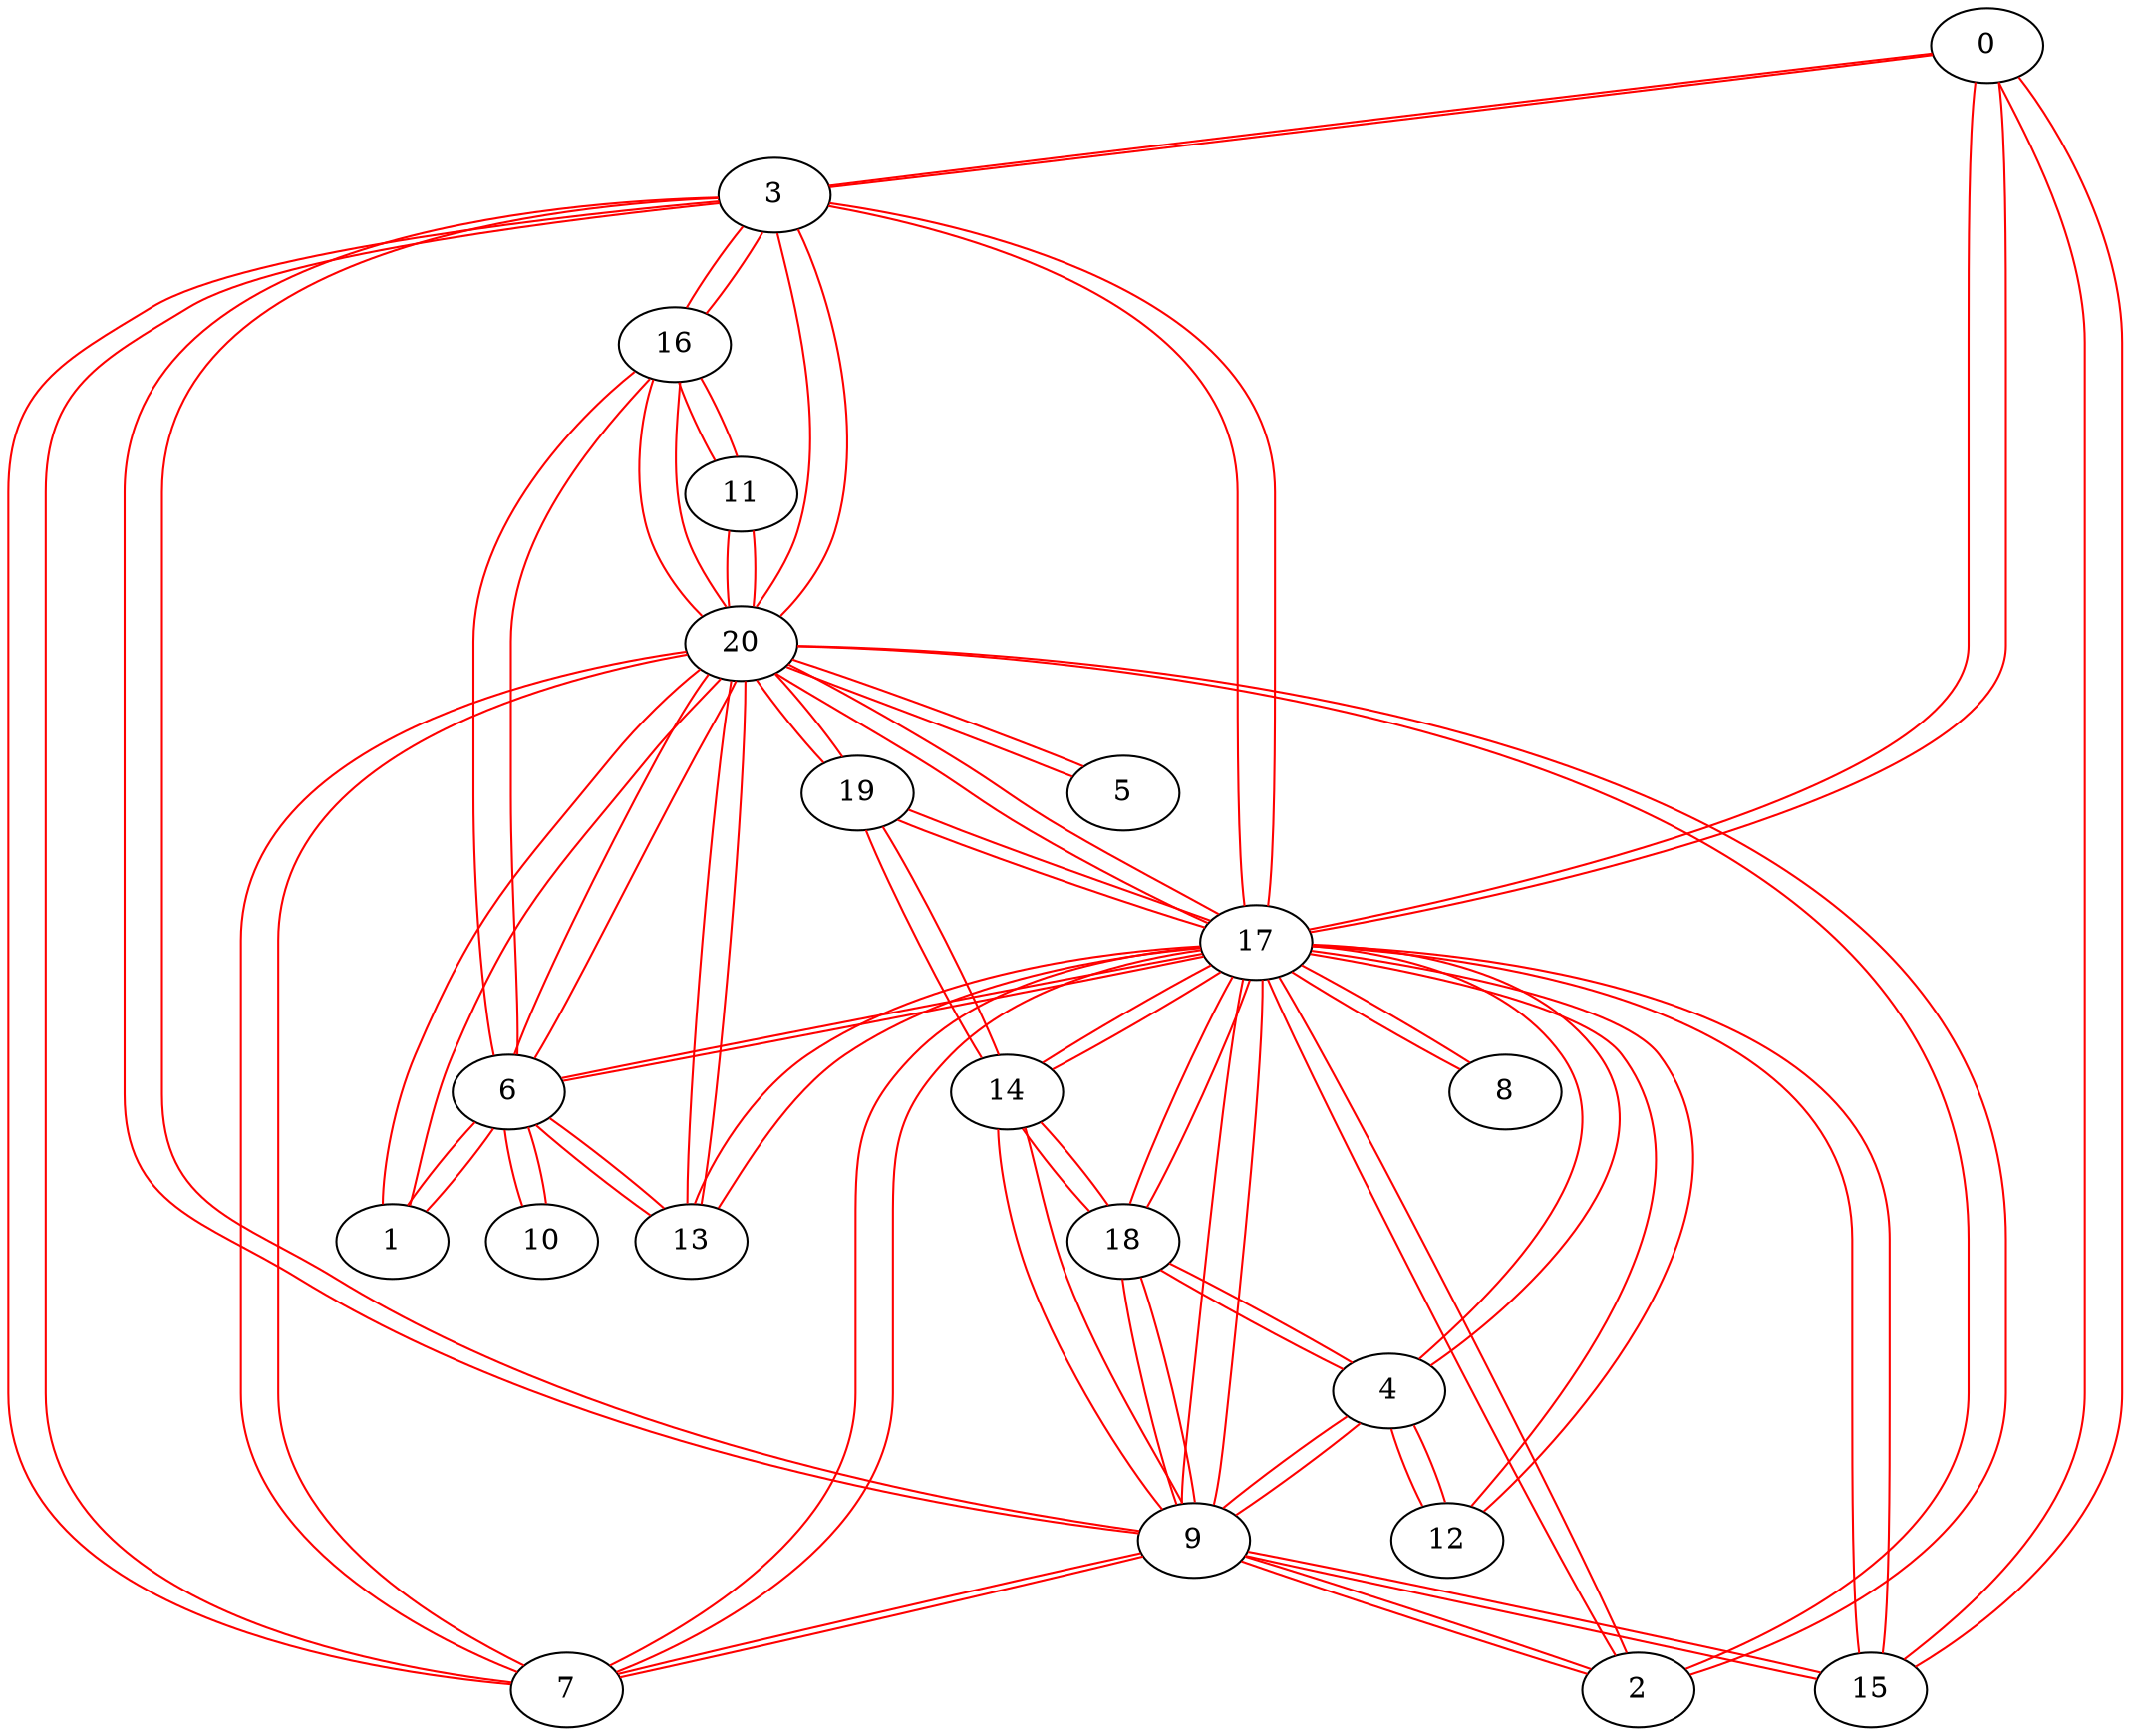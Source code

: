 graph{
0 -- 3 [color=red];
0 -- 15 [color=red];
0 -- 17 [color=red];
1 -- 6 [color=red];
1 -- 20 [color=red];
2 -- 9 [color=red];
2 -- 17 [color=red];
2 -- 20 [color=red];
3 -- 0 [color=red];
3 -- 7 [color=red];
3 -- 9 [color=red];
3 -- 16 [color=red];
3 -- 17 [color=red];
3 -- 20 [color=red];
4 -- 9 [color=red];
4 -- 12 [color=red];
4 -- 17 [color=red];
4 -- 18 [color=red];
5 -- 20 [color=red];
6 -- 1 [color=red];
6 -- 10 [color=red];
6 -- 13 [color=red];
6 -- 16 [color=red];
6 -- 17 [color=red];
6 -- 20 [color=red];
7 -- 3 [color=red];
7 -- 9 [color=red];
7 -- 17 [color=red];
7 -- 20 [color=red];
8 -- 17 [color=red];
9 -- 2 [color=red];
9 -- 3 [color=red];
9 -- 4 [color=red];
9 -- 7 [color=red];
9 -- 14 [color=red];
9 -- 15 [color=red];
9 -- 17 [color=red];
9 -- 18 [color=red];
10 -- 6 [color=red];
11 -- 16 [color=red];
11 -- 20 [color=red];
12 -- 4 [color=red];
12 -- 17 [color=red];
13 -- 6 [color=red];
13 -- 17 [color=red];
13 -- 20 [color=red];
14 -- 9 [color=red];
14 -- 17 [color=red];
14 -- 18 [color=red];
14 -- 19 [color=red];
15 -- 0 [color=red];
15 -- 9 [color=red];
15 -- 17 [color=red];
16 -- 3 [color=red];
16 -- 6 [color=red];
16 -- 11 [color=red];
16 -- 20 [color=red];
17 -- 0 [color=red];
17 -- 2 [color=red];
17 -- 3 [color=red];
17 -- 4 [color=red];
17 -- 6 [color=red];
17 -- 7 [color=red];
17 -- 8 [color=red];
17 -- 9 [color=red];
17 -- 12 [color=red];
17 -- 13 [color=red];
17 -- 14 [color=red];
17 -- 15 [color=red];
17 -- 18 [color=red];
17 -- 19 [color=red];
17 -- 20 [color=red];
18 -- 4 [color=red];
18 -- 9 [color=red];
18 -- 14 [color=red];
18 -- 17 [color=red];
19 -- 14 [color=red];
19 -- 17 [color=red];
19 -- 20 [color=red];
20 -- 1 [color=red];
20 -- 2 [color=red];
20 -- 3 [color=red];
20 -- 5 [color=red];
20 -- 6 [color=red];
20 -- 7 [color=red];
20 -- 11 [color=red];
20 -- 13 [color=red];
20 -- 16 [color=red];
20 -- 17 [color=red];
20 -- 19 [color=red];
}
